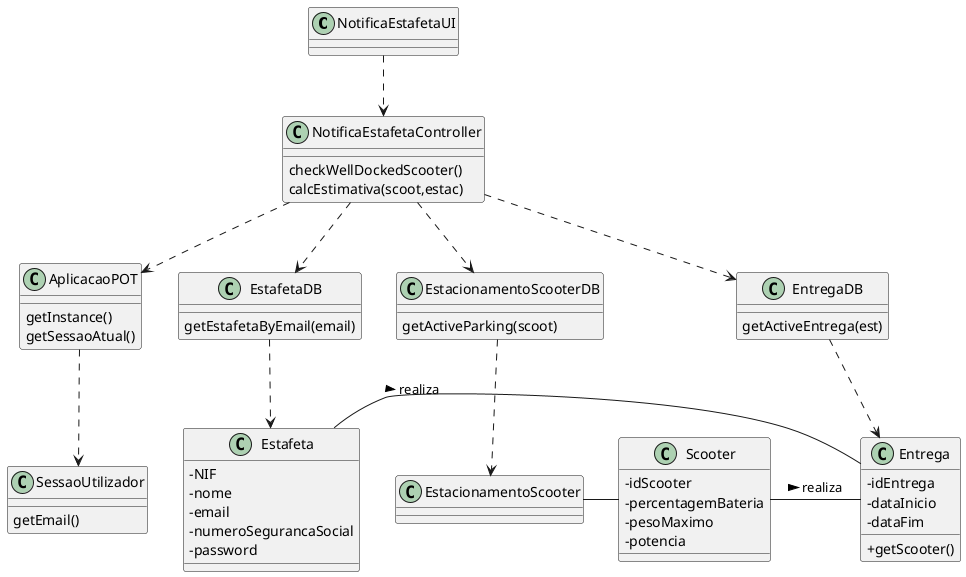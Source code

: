 @startuml
skinparam classAttributeIconSize 0


class NotificaEstafetaUI{
}

class NotificaEstafetaController{
    checkWellDockedScooter()
    calcEstimativa(scoot,estac)
}

class AplicacaoPOT{
    getInstance()
    getSessaoAtual()
}

class SessaoUtilizador{
    getEmail()
}

class EstafetaDB{
    getEstafetaByEmail(email)
}

class EntregaDB{
    getActiveEntrega(est)
}

class Entrega{
    -idEntrega
    -dataInicio
    -dataFim
    +getScooter()
}

class EstacionamentoScooterDB{
    getActiveParking(scoot)
}

class Scooter{
    -idScooter
    -percentagemBateria
    -pesoMaximo
    -potencia
}

class Estafeta{
  -NIF
  -nome
  -email
  -numeroSegurancaSocial
  -password
}

class EstacionamentoScooter{

}

NotificaEstafetaUI ..> NotificaEstafetaController
NotificaEstafetaController ..> AplicacaoPOT
NotificaEstafetaController ..> EstafetaDB
NotificaEstafetaController ..> EntregaDB
NotificaEstafetaController ..> EstacionamentoScooterDB
AplicacaoPOT ..> SessaoUtilizador
EstafetaDB ..> Estafeta
EntregaDB ..> Entrega
EstacionamentoScooterDB ..> EstacionamentoScooter
Scooter - Entrega: realiza >
Estafeta - Entrega: realiza >
EstacionamentoScooter - Scooter


@enduml